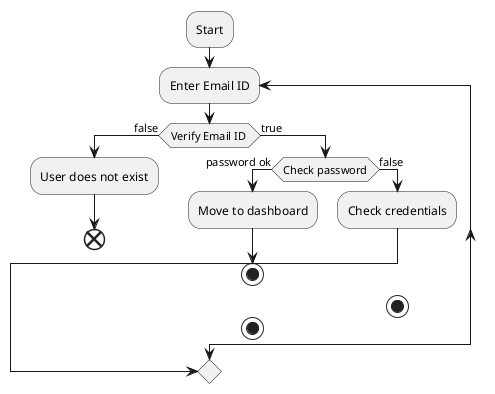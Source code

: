 @startuml

:Start;
repeat:Enter Email ID;
 if(Verify Email ID ) then (false)
   :User does not exist;
   end
   else(true)
   if (Check password) then (password ok)
     :Move to dashboard;
stop;

     stop;

 else (false)
 :Check credentials;
 break;
stop;



@enduml
